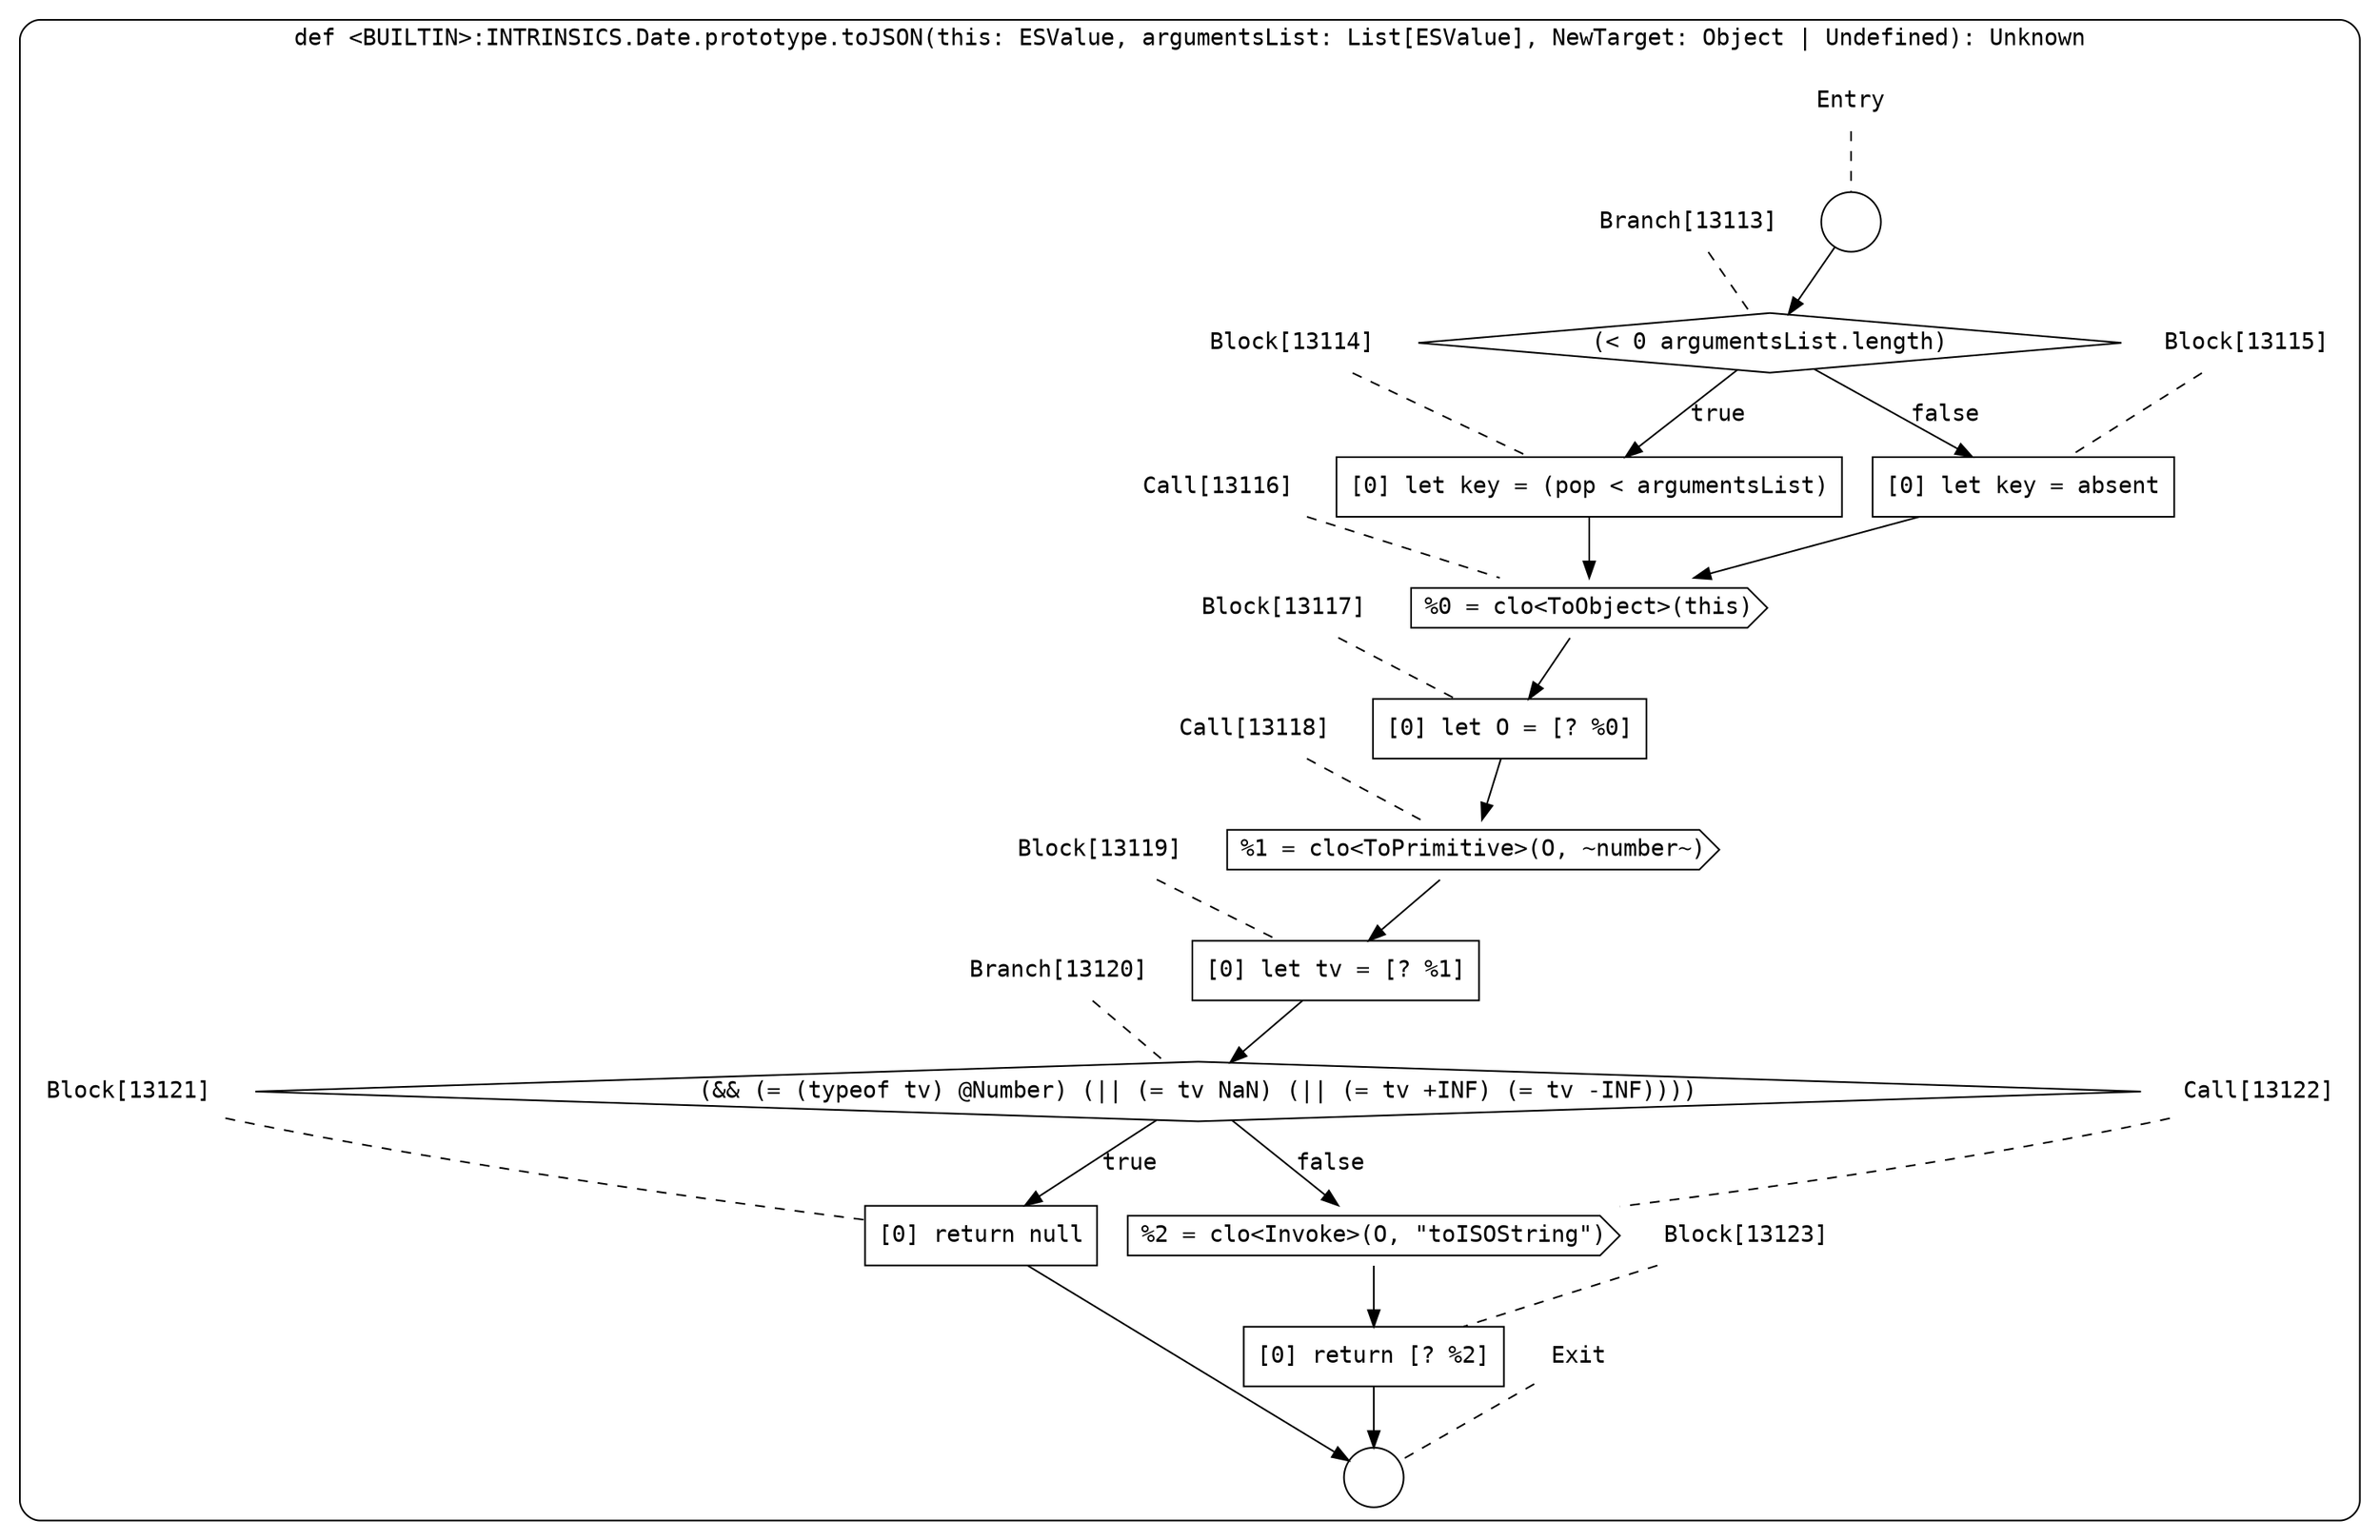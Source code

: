 digraph {
  graph [fontname = "Consolas"]
  node [fontname = "Consolas"]
  edge [fontname = "Consolas"]
  subgraph cluster2153 {
    label = "def <BUILTIN>:INTRINSICS.Date.prototype.toJSON(this: ESValue, argumentsList: List[ESValue], NewTarget: Object | Undefined): Unknown"
    style = rounded
    cluster2153_entry_name [shape=none, label=<<font color="black">Entry</font>>]
    cluster2153_entry_name -> cluster2153_entry [arrowhead=none, color="black", style=dashed]
    cluster2153_entry [shape=circle label=" " color="black" fillcolor="white" style=filled]
    cluster2153_entry -> node13113 [color="black"]
    cluster2153_exit_name [shape=none, label=<<font color="black">Exit</font>>]
    cluster2153_exit_name -> cluster2153_exit [arrowhead=none, color="black", style=dashed]
    cluster2153_exit [shape=circle label=" " color="black" fillcolor="white" style=filled]
    node13113_name [shape=none, label=<<font color="black">Branch[13113]</font>>]
    node13113_name -> node13113 [arrowhead=none, color="black", style=dashed]
    node13113 [shape=diamond, label=<<font color="black">(&lt; 0 argumentsList.length)</font>> color="black" fillcolor="white", style=filled]
    node13113 -> node13114 [label=<<font color="black">true</font>> color="black"]
    node13113 -> node13115 [label=<<font color="black">false</font>> color="black"]
    node13114_name [shape=none, label=<<font color="black">Block[13114]</font>>]
    node13114_name -> node13114 [arrowhead=none, color="black", style=dashed]
    node13114 [shape=box, label=<<font color="black">[0] let key = (pop &lt; argumentsList)<BR ALIGN="LEFT"/></font>> color="black" fillcolor="white", style=filled]
    node13114 -> node13116 [color="black"]
    node13115_name [shape=none, label=<<font color="black">Block[13115]</font>>]
    node13115_name -> node13115 [arrowhead=none, color="black", style=dashed]
    node13115 [shape=box, label=<<font color="black">[0] let key = absent<BR ALIGN="LEFT"/></font>> color="black" fillcolor="white", style=filled]
    node13115 -> node13116 [color="black"]
    node13116_name [shape=none, label=<<font color="black">Call[13116]</font>>]
    node13116_name -> node13116 [arrowhead=none, color="black", style=dashed]
    node13116 [shape=cds, label=<<font color="black">%0 = clo&lt;ToObject&gt;(this)</font>> color="black" fillcolor="white", style=filled]
    node13116 -> node13117 [color="black"]
    node13117_name [shape=none, label=<<font color="black">Block[13117]</font>>]
    node13117_name -> node13117 [arrowhead=none, color="black", style=dashed]
    node13117 [shape=box, label=<<font color="black">[0] let O = [? %0]<BR ALIGN="LEFT"/></font>> color="black" fillcolor="white", style=filled]
    node13117 -> node13118 [color="black"]
    node13118_name [shape=none, label=<<font color="black">Call[13118]</font>>]
    node13118_name -> node13118 [arrowhead=none, color="black", style=dashed]
    node13118 [shape=cds, label=<<font color="black">%1 = clo&lt;ToPrimitive&gt;(O, ~number~)</font>> color="black" fillcolor="white", style=filled]
    node13118 -> node13119 [color="black"]
    node13119_name [shape=none, label=<<font color="black">Block[13119]</font>>]
    node13119_name -> node13119 [arrowhead=none, color="black", style=dashed]
    node13119 [shape=box, label=<<font color="black">[0] let tv = [? %1]<BR ALIGN="LEFT"/></font>> color="black" fillcolor="white", style=filled]
    node13119 -> node13120 [color="black"]
    node13120_name [shape=none, label=<<font color="black">Branch[13120]</font>>]
    node13120_name -> node13120 [arrowhead=none, color="black", style=dashed]
    node13120 [shape=diamond, label=<<font color="black">(&amp;&amp; (= (typeof tv) @Number) (|| (= tv NaN) (|| (= tv +INF) (= tv -INF))))</font>> color="black" fillcolor="white", style=filled]
    node13120 -> node13121 [label=<<font color="black">true</font>> color="black"]
    node13120 -> node13122 [label=<<font color="black">false</font>> color="black"]
    node13121_name [shape=none, label=<<font color="black">Block[13121]</font>>]
    node13121_name -> node13121 [arrowhead=none, color="black", style=dashed]
    node13121 [shape=box, label=<<font color="black">[0] return null<BR ALIGN="LEFT"/></font>> color="black" fillcolor="white", style=filled]
    node13121 -> cluster2153_exit [color="black"]
    node13122_name [shape=none, label=<<font color="black">Call[13122]</font>>]
    node13122_name -> node13122 [arrowhead=none, color="black", style=dashed]
    node13122 [shape=cds, label=<<font color="black">%2 = clo&lt;Invoke&gt;(O, &quot;toISOString&quot;)</font>> color="black" fillcolor="white", style=filled]
    node13122 -> node13123 [color="black"]
    node13123_name [shape=none, label=<<font color="black">Block[13123]</font>>]
    node13123_name -> node13123 [arrowhead=none, color="black", style=dashed]
    node13123 [shape=box, label=<<font color="black">[0] return [? %2]<BR ALIGN="LEFT"/></font>> color="black" fillcolor="white", style=filled]
    node13123 -> cluster2153_exit [color="black"]
  }
}